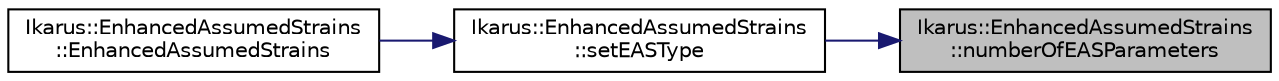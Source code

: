 digraph "Ikarus::EnhancedAssumedStrains::numberOfEASParameters"
{
 // LATEX_PDF_SIZE
  edge [fontname="Helvetica",fontsize="10",labelfontname="Helvetica",labelfontsize="10"];
  node [fontname="Helvetica",fontsize="10",shape=record];
  rankdir="RL";
  Node1 [label="Ikarus::EnhancedAssumedStrains\l::numberOfEASParameters",height=0.2,width=0.4,color="black", fillcolor="grey75", style="filled", fontcolor="black",tooltip="Gets the number of EAS parameters based on the current EAS type."];
  Node1 -> Node2 [dir="back",color="midnightblue",fontsize="10",style="solid",fontname="Helvetica"];
  Node2 [label="Ikarus::EnhancedAssumedStrains\l::setEASType",height=0.2,width=0.4,color="black", fillcolor="white", style="filled",URL="$a01435.html#adda3bf7e9e3e6a6bdadab56e5d69a878",tooltip="Sets the EAS type for 2D elements."];
  Node2 -> Node3 [dir="back",color="midnightblue",fontsize="10",style="solid",fontname="Helvetica"];
  Node3 [label="Ikarus::EnhancedAssumedStrains\l::EnhancedAssumedStrains",height=0.2,width=0.4,color="black", fillcolor="white", style="filled",URL="$a01435.html#a75462594650477236751a2251883597b",tooltip="Constructor for Enhanced Assumed Strains elements."];
}
